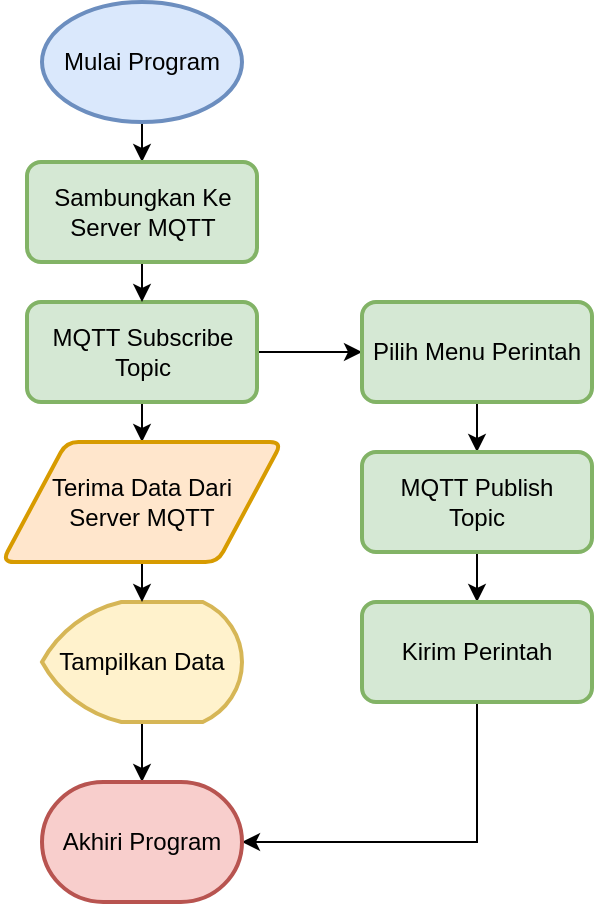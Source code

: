 <mxfile version="15.8.7" type="device" pages="4"><diagram id="TWqEMzFds-iT4Hi_yEQ2" name="Page-1"><mxGraphModel dx="868" dy="545" grid="1" gridSize="10" guides="1" tooltips="1" connect="1" arrows="1" fold="1" page="1" pageScale="1" pageWidth="690" pageHeight="980" math="0" shadow="0"><root><mxCell id="0"/><mxCell id="1" parent="0"/><mxCell id="cREy3izSNZQD__JJpSD7-2" style="edgeStyle=orthogonalEdgeStyle;rounded=0;orthogonalLoop=1;jettySize=auto;html=1;exitX=0.5;exitY=1;exitDx=0;exitDy=0;exitPerimeter=0;entryX=0.5;entryY=0;entryDx=0;entryDy=0;" edge="1" parent="1" source="UKtDQlAcoKeoVAVF0U-O-1" target="cREy3izSNZQD__JJpSD7-1"><mxGeometry relative="1" as="geometry"/></mxCell><mxCell id="UKtDQlAcoKeoVAVF0U-O-1" value="Mulai Program" style="strokeWidth=2;html=1;shape=mxgraph.flowchart.start_1;whiteSpace=wrap;fillColor=#dae8fc;strokeColor=#6c8ebf;" vertex="1" parent="1"><mxGeometry x="110" y="10" width="100" height="60" as="geometry"/></mxCell><mxCell id="UKtDQlAcoKeoVAVF0U-O-9" style="edgeStyle=orthogonalEdgeStyle;rounded=0;orthogonalLoop=1;jettySize=auto;html=1;exitX=0.5;exitY=1;exitDx=0;exitDy=0;entryX=0.5;entryY=0;entryDx=0;entryDy=0;" edge="1" parent="1" source="UKtDQlAcoKeoVAVF0U-O-2" target="UKtDQlAcoKeoVAVF0U-O-8"><mxGeometry relative="1" as="geometry"/></mxCell><mxCell id="UKtDQlAcoKeoVAVF0U-O-12" style="edgeStyle=orthogonalEdgeStyle;rounded=0;orthogonalLoop=1;jettySize=auto;html=1;exitX=1;exitY=0.5;exitDx=0;exitDy=0;entryX=0;entryY=0.5;entryDx=0;entryDy=0;" edge="1" parent="1" source="UKtDQlAcoKeoVAVF0U-O-2" target="UKtDQlAcoKeoVAVF0U-O-11"><mxGeometry relative="1" as="geometry"/></mxCell><mxCell id="UKtDQlAcoKeoVAVF0U-O-2" value="MQTT Subscribe Topic" style="rounded=1;whiteSpace=wrap;html=1;absoluteArcSize=1;arcSize=14;strokeWidth=2;fillColor=#d5e8d4;strokeColor=#82b366;" vertex="1" parent="1"><mxGeometry x="102.5" y="160" width="115" height="50" as="geometry"/></mxCell><mxCell id="UKtDQlAcoKeoVAVF0U-O-19" style="edgeStyle=orthogonalEdgeStyle;rounded=0;orthogonalLoop=1;jettySize=auto;html=1;exitX=0.5;exitY=1;exitDx=0;exitDy=0;exitPerimeter=0;entryX=0.5;entryY=0;entryDx=0;entryDy=0;entryPerimeter=0;" edge="1" parent="1" source="UKtDQlAcoKeoVAVF0U-O-4" target="UKtDQlAcoKeoVAVF0U-O-18"><mxGeometry relative="1" as="geometry"/></mxCell><mxCell id="UKtDQlAcoKeoVAVF0U-O-4" value="Tampilkan Data" style="strokeWidth=2;html=1;shape=mxgraph.flowchart.display;whiteSpace=wrap;fillColor=#fff2cc;strokeColor=#d6b656;" vertex="1" parent="1"><mxGeometry x="110" y="310" width="100" height="60" as="geometry"/></mxCell><mxCell id="UKtDQlAcoKeoVAVF0U-O-10" style="edgeStyle=orthogonalEdgeStyle;rounded=0;orthogonalLoop=1;jettySize=auto;html=1;exitX=0.5;exitY=1;exitDx=0;exitDy=0;entryX=0.5;entryY=0;entryDx=0;entryDy=0;entryPerimeter=0;" edge="1" parent="1" source="UKtDQlAcoKeoVAVF0U-O-8" target="UKtDQlAcoKeoVAVF0U-O-4"><mxGeometry relative="1" as="geometry"/></mxCell><mxCell id="UKtDQlAcoKeoVAVF0U-O-8" value="&lt;span&gt;Terima Data Dari&lt;br&gt;Server MQTT&lt;/span&gt;" style="shape=parallelogram;html=1;strokeWidth=2;perimeter=parallelogramPerimeter;whiteSpace=wrap;rounded=1;arcSize=12;size=0.23;fillColor=#ffe6cc;strokeColor=#d79b00;" vertex="1" parent="1"><mxGeometry x="90" y="230" width="140" height="60" as="geometry"/></mxCell><mxCell id="UKtDQlAcoKeoVAVF0U-O-14" style="edgeStyle=orthogonalEdgeStyle;rounded=0;orthogonalLoop=1;jettySize=auto;html=1;exitX=0.5;exitY=1;exitDx=0;exitDy=0;entryX=0.5;entryY=0;entryDx=0;entryDy=0;" edge="1" parent="1" source="UKtDQlAcoKeoVAVF0U-O-11" target="UKtDQlAcoKeoVAVF0U-O-13"><mxGeometry relative="1" as="geometry"/></mxCell><mxCell id="UKtDQlAcoKeoVAVF0U-O-11" value="Pilih Menu Perintah" style="rounded=1;whiteSpace=wrap;html=1;absoluteArcSize=1;arcSize=14;strokeWidth=2;fillColor=#d5e8d4;strokeColor=#82b366;" vertex="1" parent="1"><mxGeometry x="270" y="160" width="115" height="50" as="geometry"/></mxCell><mxCell id="UKtDQlAcoKeoVAVF0U-O-16" style="edgeStyle=orthogonalEdgeStyle;rounded=0;orthogonalLoop=1;jettySize=auto;html=1;exitX=0.5;exitY=1;exitDx=0;exitDy=0;entryX=0.5;entryY=0;entryDx=0;entryDy=0;" edge="1" parent="1" source="UKtDQlAcoKeoVAVF0U-O-13" target="UKtDQlAcoKeoVAVF0U-O-15"><mxGeometry relative="1" as="geometry"/></mxCell><mxCell id="UKtDQlAcoKeoVAVF0U-O-13" value="MQTT Publish&lt;br&gt;Topic" style="rounded=1;whiteSpace=wrap;html=1;absoluteArcSize=1;arcSize=14;strokeWidth=2;fillColor=#d5e8d4;strokeColor=#82b366;" vertex="1" parent="1"><mxGeometry x="270" y="235" width="115" height="50" as="geometry"/></mxCell><mxCell id="UKtDQlAcoKeoVAVF0U-O-20" style="edgeStyle=orthogonalEdgeStyle;rounded=0;orthogonalLoop=1;jettySize=auto;html=1;exitX=0.5;exitY=1;exitDx=0;exitDy=0;entryX=1;entryY=0.5;entryDx=0;entryDy=0;entryPerimeter=0;" edge="1" parent="1" source="UKtDQlAcoKeoVAVF0U-O-15" target="UKtDQlAcoKeoVAVF0U-O-18"><mxGeometry relative="1" as="geometry"/></mxCell><mxCell id="UKtDQlAcoKeoVAVF0U-O-15" value="Kirim Perintah" style="rounded=1;whiteSpace=wrap;html=1;absoluteArcSize=1;arcSize=14;strokeWidth=2;fillColor=#d5e8d4;strokeColor=#82b366;" vertex="1" parent="1"><mxGeometry x="270" y="310" width="115" height="50" as="geometry"/></mxCell><mxCell id="UKtDQlAcoKeoVAVF0U-O-18" value="Akhiri Program" style="strokeWidth=2;html=1;shape=mxgraph.flowchart.terminator;whiteSpace=wrap;fillColor=#f8cecc;strokeColor=#b85450;" vertex="1" parent="1"><mxGeometry x="110" y="400" width="100" height="60" as="geometry"/></mxCell><mxCell id="cREy3izSNZQD__JJpSD7-3" style="edgeStyle=orthogonalEdgeStyle;rounded=0;orthogonalLoop=1;jettySize=auto;html=1;exitX=0.5;exitY=1;exitDx=0;exitDy=0;entryX=0.5;entryY=0;entryDx=0;entryDy=0;" edge="1" parent="1" source="cREy3izSNZQD__JJpSD7-1" target="UKtDQlAcoKeoVAVF0U-O-2"><mxGeometry relative="1" as="geometry"/></mxCell><mxCell id="cREy3izSNZQD__JJpSD7-1" value="Sambungkan Ke Server MQTT" style="rounded=1;whiteSpace=wrap;html=1;absoluteArcSize=1;arcSize=14;strokeWidth=2;fillColor=#d5e8d4;strokeColor=#82b366;" vertex="1" parent="1"><mxGeometry x="102.5" y="90" width="115" height="50" as="geometry"/></mxCell></root></mxGraphModel></diagram><diagram id="6Ae1gX9vOl-bkU7vxayT" name="Page-2"><mxGraphModel dx="868" dy="545" grid="1" gridSize="10" guides="1" tooltips="1" connect="1" arrows="1" fold="1" page="1" pageScale="1" pageWidth="690" pageHeight="980" math="0" shadow="0"><root><mxCell id="c02hPPgRUsc15XdWNtRR-0"/><mxCell id="c02hPPgRUsc15XdWNtRR-1" parent="c02hPPgRUsc15XdWNtRR-0"/><mxCell id="c02hPPgRUsc15XdWNtRR-4" style="edgeStyle=orthogonalEdgeStyle;rounded=0;orthogonalLoop=1;jettySize=auto;html=1;exitX=0.5;exitY=1;exitDx=0;exitDy=0;exitPerimeter=0;entryX=0.5;entryY=0;entryDx=0;entryDy=0;" edge="1" parent="c02hPPgRUsc15XdWNtRR-1" source="c02hPPgRUsc15XdWNtRR-2" target="c02hPPgRUsc15XdWNtRR-3"><mxGeometry relative="1" as="geometry"/></mxCell><mxCell id="c02hPPgRUsc15XdWNtRR-2" value="Mulai Program" style="strokeWidth=2;html=1;shape=mxgraph.flowchart.start_1;whiteSpace=wrap;fillColor=#dae8fc;strokeColor=#6c8ebf;" vertex="1" parent="c02hPPgRUsc15XdWNtRR-1"><mxGeometry x="150" y="120" width="100" height="60" as="geometry"/></mxCell><mxCell id="yNGK7KoOMmx4L4_sJztx-1" style="edgeStyle=orthogonalEdgeStyle;rounded=0;orthogonalLoop=1;jettySize=auto;html=1;exitX=1;exitY=0.5;exitDx=0;exitDy=0;entryX=0;entryY=0.5;entryDx=0;entryDy=0;" edge="1" parent="c02hPPgRUsc15XdWNtRR-1" source="c02hPPgRUsc15XdWNtRR-3" target="yNGK7KoOMmx4L4_sJztx-0"><mxGeometry relative="1" as="geometry"/></mxCell><mxCell id="ylqkSmrXqh8DyIps21BK-4" style="edgeStyle=orthogonalEdgeStyle;rounded=0;orthogonalLoop=1;jettySize=auto;html=1;exitX=0.5;exitY=1;exitDx=0;exitDy=0;entryX=0.5;entryY=0;entryDx=0;entryDy=0;" edge="1" parent="c02hPPgRUsc15XdWNtRR-1" source="c02hPPgRUsc15XdWNtRR-3" target="ylqkSmrXqh8DyIps21BK-3"><mxGeometry relative="1" as="geometry"/></mxCell><mxCell id="c02hPPgRUsc15XdWNtRR-3" value="Inisiasi Modul Wireless dan Koneksi ke Jaringan WiFi" style="rounded=1;whiteSpace=wrap;html=1;absoluteArcSize=1;arcSize=14;strokeWidth=2;fillColor=#d5e8d4;strokeColor=#82b366;" vertex="1" parent="c02hPPgRUsc15XdWNtRR-1"><mxGeometry x="150" y="200" width="100" height="100" as="geometry"/></mxCell><mxCell id="ylqkSmrXqh8DyIps21BK-2" style="edgeStyle=orthogonalEdgeStyle;rounded=0;orthogonalLoop=1;jettySize=auto;html=1;exitX=0.5;exitY=1;exitDx=0;exitDy=0;entryX=0.5;entryY=0;entryDx=0;entryDy=0;" edge="1" parent="c02hPPgRUsc15XdWNtRR-1" source="Q7DmCaJLxITfaUUnOO61-0" target="ylqkSmrXqh8DyIps21BK-0"><mxGeometry relative="1" as="geometry"/></mxCell><mxCell id="Q7DmCaJLxITfaUUnOO61-0" value="Terima Data&lt;br&gt;Dari Sistem&lt;br&gt;Sensor" style="shape=parallelogram;html=1;strokeWidth=2;perimeter=parallelogramPerimeter;whiteSpace=wrap;rounded=1;arcSize=12;size=0.23;fillColor=#ffe6cc;strokeColor=#d79b00;" vertex="1" parent="c02hPPgRUsc15XdWNtRR-1"><mxGeometry x="315" y="300" width="125" height="60" as="geometry"/></mxCell><mxCell id="yNGK7KoOMmx4L4_sJztx-2" style="edgeStyle=orthogonalEdgeStyle;rounded=0;orthogonalLoop=1;jettySize=auto;html=1;exitX=0.5;exitY=1;exitDx=0;exitDy=0;entryX=0.5;entryY=0;entryDx=0;entryDy=0;" edge="1" parent="c02hPPgRUsc15XdWNtRR-1" source="yNGK7KoOMmx4L4_sJztx-0" target="Q7DmCaJLxITfaUUnOO61-0"><mxGeometry relative="1" as="geometry"/></mxCell><mxCell id="yNGK7KoOMmx4L4_sJztx-0" value="Sambungkan Ke Server MQTT" style="rounded=1;whiteSpace=wrap;html=1;absoluteArcSize=1;arcSize=14;strokeWidth=2;fillColor=#d5e8d4;strokeColor=#82b366;" vertex="1" parent="c02hPPgRUsc15XdWNtRR-1"><mxGeometry x="320" y="225" width="115" height="50" as="geometry"/></mxCell><mxCell id="ylqkSmrXqh8DyIps21BK-12" style="edgeStyle=orthogonalEdgeStyle;rounded=0;orthogonalLoop=1;jettySize=auto;html=1;exitX=0.5;exitY=1;exitDx=0;exitDy=0;entryX=1;entryY=0.5;entryDx=0;entryDy=0;entryPerimeter=0;" edge="1" parent="c02hPPgRUsc15XdWNtRR-1" source="5KOw2T_5d3hGrK25jufm-0" target="ylqkSmrXqh8DyIps21BK-10"><mxGeometry relative="1" as="geometry"/></mxCell><mxCell id="5KOw2T_5d3hGrK25jufm-0" value="Kirim Data&lt;br&gt;Ke Server MQTT" style="rounded=1;whiteSpace=wrap;html=1;absoluteArcSize=1;arcSize=14;strokeWidth=2;fillColor=#d5e8d4;strokeColor=#82b366;" vertex="1" parent="c02hPPgRUsc15XdWNtRR-1"><mxGeometry x="320" y="450" width="115" height="50" as="geometry"/></mxCell><mxCell id="ylqkSmrXqh8DyIps21BK-1" value="" style="edgeStyle=orthogonalEdgeStyle;rounded=0;orthogonalLoop=1;jettySize=auto;html=1;" edge="1" parent="c02hPPgRUsc15XdWNtRR-1" source="ylqkSmrXqh8DyIps21BK-0" target="5KOw2T_5d3hGrK25jufm-0"><mxGeometry relative="1" as="geometry"/></mxCell><mxCell id="ylqkSmrXqh8DyIps21BK-0" value="MQTT Publish&lt;br&gt;Topic" style="rounded=1;whiteSpace=wrap;html=1;absoluteArcSize=1;arcSize=14;strokeWidth=2;fillColor=#d5e8d4;strokeColor=#82b366;" vertex="1" parent="c02hPPgRUsc15XdWNtRR-1"><mxGeometry x="320" y="380" width="115" height="50" as="geometry"/></mxCell><mxCell id="ylqkSmrXqh8DyIps21BK-7" style="edgeStyle=orthogonalEdgeStyle;rounded=0;orthogonalLoop=1;jettySize=auto;html=1;exitX=0.5;exitY=1;exitDx=0;exitDy=0;entryX=0.5;entryY=0;entryDx=0;entryDy=0;" edge="1" parent="c02hPPgRUsc15XdWNtRR-1" source="ylqkSmrXqh8DyIps21BK-3" target="ylqkSmrXqh8DyIps21BK-6"><mxGeometry relative="1" as="geometry"/></mxCell><mxCell id="ylqkSmrXqh8DyIps21BK-3" value="MQTT Subscribe&lt;br&gt;Topic" style="rounded=1;whiteSpace=wrap;html=1;absoluteArcSize=1;arcSize=14;strokeWidth=2;fillColor=#d5e8d4;strokeColor=#82b366;" vertex="1" parent="c02hPPgRUsc15XdWNtRR-1"><mxGeometry x="142.5" y="320" width="115" height="50" as="geometry"/></mxCell><mxCell id="ylqkSmrXqh8DyIps21BK-9" style="edgeStyle=orthogonalEdgeStyle;rounded=0;orthogonalLoop=1;jettySize=auto;html=1;exitX=0.5;exitY=1;exitDx=0;exitDy=0;entryX=0.5;entryY=0;entryDx=0;entryDy=0;" edge="1" parent="c02hPPgRUsc15XdWNtRR-1" source="ylqkSmrXqh8DyIps21BK-6" target="ylqkSmrXqh8DyIps21BK-8"><mxGeometry relative="1" as="geometry"/></mxCell><mxCell id="ylqkSmrXqh8DyIps21BK-6" value="Terima Data&lt;br&gt;Berisi Perintah&lt;br&gt;Dari User" style="shape=parallelogram;html=1;strokeWidth=2;perimeter=parallelogramPerimeter;whiteSpace=wrap;rounded=1;arcSize=12;size=0.23;fillColor=#ffe6cc;strokeColor=#d79b00;" vertex="1" parent="c02hPPgRUsc15XdWNtRR-1"><mxGeometry x="137.5" y="390" width="125" height="60" as="geometry"/></mxCell><mxCell id="ylqkSmrXqh8DyIps21BK-11" style="edgeStyle=orthogonalEdgeStyle;rounded=0;orthogonalLoop=1;jettySize=auto;html=1;exitX=0.5;exitY=1;exitDx=0;exitDy=0;entryX=0.5;entryY=0;entryDx=0;entryDy=0;entryPerimeter=0;" edge="1" parent="c02hPPgRUsc15XdWNtRR-1" source="ylqkSmrXqh8DyIps21BK-8" target="ylqkSmrXqh8DyIps21BK-10"><mxGeometry relative="1" as="geometry"/></mxCell><mxCell id="ylqkSmrXqh8DyIps21BK-8" value="Kirimkan Perintah&lt;br&gt;Ke Sistem Sensor" style="rounded=1;whiteSpace=wrap;html=1;absoluteArcSize=1;arcSize=14;strokeWidth=2;fillColor=#d5e8d4;strokeColor=#82b366;" vertex="1" parent="c02hPPgRUsc15XdWNtRR-1"><mxGeometry x="142.5" y="470" width="115" height="50" as="geometry"/></mxCell><mxCell id="ylqkSmrXqh8DyIps21BK-10" value="Akhiri Program" style="strokeWidth=2;html=1;shape=mxgraph.flowchart.terminator;whiteSpace=wrap;fillColor=#f8cecc;strokeColor=#b85450;" vertex="1" parent="c02hPPgRUsc15XdWNtRR-1"><mxGeometry x="150" y="540" width="100" height="60" as="geometry"/></mxCell></root></mxGraphModel></diagram><diagram id="pwxCmqzCt8yQ3jiAVpJO" name="Page-3"><mxGraphModel dx="868" dy="545" grid="1" gridSize="10" guides="1" tooltips="1" connect="1" arrows="1" fold="1" page="1" pageScale="1" pageWidth="690" pageHeight="980" math="0" shadow="0"><root><mxCell id="sDXGV89Tas6T4a8D-UP0-0"/><mxCell id="sDXGV89Tas6T4a8D-UP0-1" parent="sDXGV89Tas6T4a8D-UP0-0"/><mxCell id="sDXGV89Tas6T4a8D-UP0-4" style="edgeStyle=orthogonalEdgeStyle;rounded=0;orthogonalLoop=1;jettySize=auto;html=1;exitX=0.5;exitY=1;exitDx=0;exitDy=0;exitPerimeter=0;entryX=0.5;entryY=0;entryDx=0;entryDy=0;" edge="1" parent="sDXGV89Tas6T4a8D-UP0-1" source="sDXGV89Tas6T4a8D-UP0-2" target="sDXGV89Tas6T4a8D-UP0-3"><mxGeometry relative="1" as="geometry"/></mxCell><mxCell id="sDXGV89Tas6T4a8D-UP0-2" value="Mulai Program" style="strokeWidth=2;html=1;shape=mxgraph.flowchart.start_1;whiteSpace=wrap;fillColor=#dae8fc;strokeColor=#6c8ebf;" vertex="1" parent="sDXGV89Tas6T4a8D-UP0-1"><mxGeometry x="70" y="80" width="100" height="60" as="geometry"/></mxCell><mxCell id="sDXGV89Tas6T4a8D-UP0-6" style="edgeStyle=orthogonalEdgeStyle;rounded=0;orthogonalLoop=1;jettySize=auto;html=1;exitX=0.5;exitY=1;exitDx=0;exitDy=0;entryX=0.5;entryY=0;entryDx=0;entryDy=0;" edge="1" parent="sDXGV89Tas6T4a8D-UP0-1" source="sDXGV89Tas6T4a8D-UP0-3" target="sDXGV89Tas6T4a8D-UP0-5"><mxGeometry relative="1" as="geometry"/></mxCell><mxCell id="sDXGV89Tas6T4a8D-UP0-14" style="edgeStyle=orthogonalEdgeStyle;rounded=0;orthogonalLoop=1;jettySize=auto;html=1;exitX=1;exitY=0.5;exitDx=0;exitDy=0;" edge="1" parent="sDXGV89Tas6T4a8D-UP0-1" source="sDXGV89Tas6T4a8D-UP0-3" target="sDXGV89Tas6T4a8D-UP0-13"><mxGeometry relative="1" as="geometry"/></mxCell><mxCell id="sDXGV89Tas6T4a8D-UP0-3" value="Inisiasi Pin Digital dan Modul Wireless" style="rounded=1;whiteSpace=wrap;html=1;absoluteArcSize=1;arcSize=14;strokeWidth=2;fillColor=#d5e8d4;strokeColor=#82b366;" vertex="1" parent="sDXGV89Tas6T4a8D-UP0-1"><mxGeometry x="55" y="160" width="130" height="60" as="geometry"/></mxCell><mxCell id="sDXGV89Tas6T4a8D-UP0-8" style="edgeStyle=orthogonalEdgeStyle;rounded=0;orthogonalLoop=1;jettySize=auto;html=1;exitX=0.5;exitY=1;exitDx=0;exitDy=0;entryX=0.5;entryY=0;entryDx=0;entryDy=0;" edge="1" parent="sDXGV89Tas6T4a8D-UP0-1" source="sDXGV89Tas6T4a8D-UP0-5" target="sDXGV89Tas6T4a8D-UP0-7"><mxGeometry relative="1" as="geometry"/></mxCell><mxCell id="sDXGV89Tas6T4a8D-UP0-5" value="Baca Data&lt;br&gt;Dari Sensor" style="shape=parallelogram;html=1;strokeWidth=2;perimeter=parallelogramPerimeter;whiteSpace=wrap;rounded=1;arcSize=12;size=0.23;fillColor=#ffe6cc;strokeColor=#d79b00;" vertex="1" parent="sDXGV89Tas6T4a8D-UP0-1"><mxGeometry x="70" y="240" width="100" height="60" as="geometry"/></mxCell><mxCell id="sDXGV89Tas6T4a8D-UP0-12" style="edgeStyle=orthogonalEdgeStyle;rounded=0;orthogonalLoop=1;jettySize=auto;html=1;exitX=0.5;exitY=1;exitDx=0;exitDy=0;entryX=0.5;entryY=0;entryDx=0;entryDy=0;entryPerimeter=0;" edge="1" parent="sDXGV89Tas6T4a8D-UP0-1" source="sDXGV89Tas6T4a8D-UP0-7" target="sDXGV89Tas6T4a8D-UP0-11"><mxGeometry relative="1" as="geometry"/></mxCell><mxCell id="sDXGV89Tas6T4a8D-UP0-7" value="Kirim Data ke NodeMCU" style="rounded=1;whiteSpace=wrap;html=1;absoluteArcSize=1;arcSize=14;strokeWidth=2;fillColor=#d5e8d4;strokeColor=#82b366;" vertex="1" parent="sDXGV89Tas6T4a8D-UP0-1"><mxGeometry x="55" y="320" width="130" height="60" as="geometry"/></mxCell><mxCell id="sDXGV89Tas6T4a8D-UP0-11" value="Akhiri Program" style="strokeWidth=2;html=1;shape=mxgraph.flowchart.terminator;whiteSpace=wrap;fillColor=#f8cecc;strokeColor=#b85450;" vertex="1" parent="sDXGV89Tas6T4a8D-UP0-1"><mxGeometry x="70" y="400" width="100" height="60" as="geometry"/></mxCell><mxCell id="sDXGV89Tas6T4a8D-UP0-18" style="edgeStyle=orthogonalEdgeStyle;rounded=0;orthogonalLoop=1;jettySize=auto;html=1;exitX=0.5;exitY=1;exitDx=0;exitDy=0;entryX=0.5;entryY=0;entryDx=0;entryDy=0;" edge="1" parent="sDXGV89Tas6T4a8D-UP0-1" source="sDXGV89Tas6T4a8D-UP0-13" target="sDXGV89Tas6T4a8D-UP0-17"><mxGeometry relative="1" as="geometry"/></mxCell><mxCell id="sDXGV89Tas6T4a8D-UP0-13" value="Terima&lt;br&gt;Perintah Dari NodeMCU" style="shape=parallelogram;html=1;strokeWidth=2;perimeter=parallelogramPerimeter;whiteSpace=wrap;rounded=1;arcSize=12;size=0.23;fillColor=#ffe6cc;strokeColor=#d79b00;" vertex="1" parent="sDXGV89Tas6T4a8D-UP0-1"><mxGeometry x="240" y="160" width="100" height="60" as="geometry"/></mxCell><mxCell id="sDXGV89Tas6T4a8D-UP0-19" style="edgeStyle=orthogonalEdgeStyle;rounded=0;orthogonalLoop=1;jettySize=auto;html=1;exitX=0.5;exitY=1;exitDx=0;exitDy=0;entryX=1;entryY=0.5;entryDx=0;entryDy=0;entryPerimeter=0;" edge="1" parent="sDXGV89Tas6T4a8D-UP0-1" source="sDXGV89Tas6T4a8D-UP0-17" target="sDXGV89Tas6T4a8D-UP0-11"><mxGeometry relative="1" as="geometry"/></mxCell><mxCell id="sDXGV89Tas6T4a8D-UP0-17" value="Jalankan Perintah" style="shape=process;whiteSpace=wrap;html=1;backgroundOutline=1;fillColor=#e1d5e7;strokeColor=#9673a6;strokeWidth=2;" vertex="1" parent="sDXGV89Tas6T4a8D-UP0-1"><mxGeometry x="230" y="280" width="120" height="60" as="geometry"/></mxCell></root></mxGraphModel></diagram><diagram id="J3KHjCUd7pAu7x--BfDS" name="Page-4"><mxGraphModel dx="868" dy="545" grid="1" gridSize="10" guides="1" tooltips="1" connect="1" arrows="1" fold="1" page="1" pageScale="1" pageWidth="690" pageHeight="980" math="0" shadow="0"><root><mxCell id="iWBFfPXYjC3295f-MuSU-0"/><mxCell id="iWBFfPXYjC3295f-MuSU-1" parent="iWBFfPXYjC3295f-MuSU-0"/><mxCell id="iWBFfPXYjC3295f-MuSU-7" style="edgeStyle=orthogonalEdgeStyle;rounded=0;orthogonalLoop=1;jettySize=auto;html=1;exitX=0.5;exitY=1;exitDx=0;exitDy=0;exitPerimeter=0;entryX=0.5;entryY=0;entryDx=0;entryDy=0;entryPerimeter=0;" edge="1" parent="iWBFfPXYjC3295f-MuSU-1" source="iWBFfPXYjC3295f-MuSU-2" target="iWBFfPXYjC3295f-MuSU-3"><mxGeometry relative="1" as="geometry"/></mxCell><mxCell id="iWBFfPXYjC3295f-MuSU-2" value="Mulai Fungsi Perintah" style="strokeWidth=2;html=1;shape=mxgraph.flowchart.start_1;whiteSpace=wrap;fillColor=#dae8fc;strokeColor=#6c8ebf;" vertex="1" parent="iWBFfPXYjC3295f-MuSU-1"><mxGeometry x="70" y="160" width="100" height="60" as="geometry"/></mxCell><mxCell id="iWBFfPXYjC3295f-MuSU-8" value="Tidak" style="edgeStyle=orthogonalEdgeStyle;rounded=0;orthogonalLoop=1;jettySize=auto;html=1;exitX=0.5;exitY=1;exitDx=0;exitDy=0;exitPerimeter=0;entryX=0.5;entryY=0;entryDx=0;entryDy=0;entryPerimeter=0;" edge="1" parent="iWBFfPXYjC3295f-MuSU-1" source="iWBFfPXYjC3295f-MuSU-3" target="iWBFfPXYjC3295f-MuSU-4"><mxGeometry y="20" relative="1" as="geometry"><mxPoint as="offset"/></mxGeometry></mxCell><mxCell id="iWBFfPXYjC3295f-MuSU-15" value="Ya" style="edgeStyle=orthogonalEdgeStyle;rounded=0;orthogonalLoop=1;jettySize=auto;html=1;exitX=1;exitY=0.5;exitDx=0;exitDy=0;exitPerimeter=0;entryX=0;entryY=0.5;entryDx=0;entryDy=0;" edge="1" parent="iWBFfPXYjC3295f-MuSU-1" source="iWBFfPXYjC3295f-MuSU-3" target="iWBFfPXYjC3295f-MuSU-11"><mxGeometry x="-0.5" y="-10" relative="1" as="geometry"><mxPoint as="offset"/></mxGeometry></mxCell><mxCell id="iWBFfPXYjC3295f-MuSU-3" value="Perintah&lt;br&gt;=&lt;br&gt;1.0" style="strokeWidth=2;html=1;shape=mxgraph.flowchart.decision;whiteSpace=wrap;fillColor=#f5f5f5;fontColor=#333333;strokeColor=#666666;" vertex="1" parent="iWBFfPXYjC3295f-MuSU-1"><mxGeometry x="80" y="240" width="80" height="80" as="geometry"/></mxCell><mxCell id="iWBFfPXYjC3295f-MuSU-9" value="Tidak" style="edgeStyle=orthogonalEdgeStyle;rounded=0;orthogonalLoop=1;jettySize=auto;html=1;exitX=0.5;exitY=1;exitDx=0;exitDy=0;exitPerimeter=0;entryX=0.5;entryY=0;entryDx=0;entryDy=0;entryPerimeter=0;" edge="1" parent="iWBFfPXYjC3295f-MuSU-1" source="iWBFfPXYjC3295f-MuSU-4" target="iWBFfPXYjC3295f-MuSU-5"><mxGeometry y="20" relative="1" as="geometry"><mxPoint as="offset"/></mxGeometry></mxCell><mxCell id="iWBFfPXYjC3295f-MuSU-16" value="Ya" style="edgeStyle=orthogonalEdgeStyle;rounded=0;orthogonalLoop=1;jettySize=auto;html=1;exitX=1;exitY=0.5;exitDx=0;exitDy=0;exitPerimeter=0;entryX=0;entryY=0.5;entryDx=0;entryDy=0;" edge="1" parent="iWBFfPXYjC3295f-MuSU-1" source="iWBFfPXYjC3295f-MuSU-4" target="iWBFfPXYjC3295f-MuSU-12"><mxGeometry x="-0.5" y="-10" relative="1" as="geometry"><mxPoint as="offset"/></mxGeometry></mxCell><mxCell id="iWBFfPXYjC3295f-MuSU-4" value="Perintah&lt;br&gt;=&lt;br&gt;1.1" style="strokeWidth=2;html=1;shape=mxgraph.flowchart.decision;whiteSpace=wrap;fillColor=#f5f5f5;fontColor=#333333;strokeColor=#666666;" vertex="1" parent="iWBFfPXYjC3295f-MuSU-1"><mxGeometry x="80" y="340" width="80" height="80" as="geometry"/></mxCell><mxCell id="iWBFfPXYjC3295f-MuSU-10" value="Tidak" style="edgeStyle=orthogonalEdgeStyle;rounded=0;orthogonalLoop=1;jettySize=auto;html=1;exitX=0.5;exitY=1;exitDx=0;exitDy=0;exitPerimeter=0;entryX=0.5;entryY=0;entryDx=0;entryDy=0;entryPerimeter=0;" edge="1" parent="iWBFfPXYjC3295f-MuSU-1" source="iWBFfPXYjC3295f-MuSU-5" target="iWBFfPXYjC3295f-MuSU-6"><mxGeometry y="20" relative="1" as="geometry"><mxPoint as="offset"/></mxGeometry></mxCell><mxCell id="iWBFfPXYjC3295f-MuSU-17" value="Ya" style="edgeStyle=orthogonalEdgeStyle;rounded=0;orthogonalLoop=1;jettySize=auto;html=1;exitX=1;exitY=0.5;exitDx=0;exitDy=0;exitPerimeter=0;entryX=0;entryY=0.5;entryDx=0;entryDy=0;" edge="1" parent="iWBFfPXYjC3295f-MuSU-1" source="iWBFfPXYjC3295f-MuSU-5" target="iWBFfPXYjC3295f-MuSU-13"><mxGeometry x="-0.5" y="-10" relative="1" as="geometry"><mxPoint as="offset"/></mxGeometry></mxCell><mxCell id="iWBFfPXYjC3295f-MuSU-5" value="Perintah&lt;br&gt;=&lt;br&gt;2.0" style="strokeWidth=2;html=1;shape=mxgraph.flowchart.decision;whiteSpace=wrap;fillColor=#f5f5f5;fontColor=#333333;strokeColor=#666666;" vertex="1" parent="iWBFfPXYjC3295f-MuSU-1"><mxGeometry x="80" y="440" width="80" height="80" as="geometry"/></mxCell><mxCell id="iWBFfPXYjC3295f-MuSU-18" value="Ya" style="edgeStyle=orthogonalEdgeStyle;rounded=0;orthogonalLoop=1;jettySize=auto;html=1;exitX=1;exitY=0.5;exitDx=0;exitDy=0;exitPerimeter=0;entryX=0;entryY=0.5;entryDx=0;entryDy=0;" edge="1" parent="iWBFfPXYjC3295f-MuSU-1" source="iWBFfPXYjC3295f-MuSU-6" target="iWBFfPXYjC3295f-MuSU-14"><mxGeometry x="-0.5" y="-10" relative="1" as="geometry"><mxPoint as="offset"/></mxGeometry></mxCell><mxCell id="iWBFfPXYjC3295f-MuSU-20" value="Tidak" style="edgeStyle=orthogonalEdgeStyle;rounded=0;orthogonalLoop=1;jettySize=auto;html=1;exitX=0.5;exitY=1;exitDx=0;exitDy=0;exitPerimeter=0;entryX=0.5;entryY=0;entryDx=0;entryDy=0;entryPerimeter=0;" edge="1" parent="iWBFfPXYjC3295f-MuSU-1" source="iWBFfPXYjC3295f-MuSU-6" target="iWBFfPXYjC3295f-MuSU-19"><mxGeometry y="20" relative="1" as="geometry"><mxPoint as="offset"/></mxGeometry></mxCell><mxCell id="iWBFfPXYjC3295f-MuSU-6" value="Perintah&lt;br&gt;=&lt;br&gt;2.1" style="strokeWidth=2;html=1;shape=mxgraph.flowchart.decision;whiteSpace=wrap;fillColor=#f5f5f5;fontColor=#333333;strokeColor=#666666;" vertex="1" parent="iWBFfPXYjC3295f-MuSU-1"><mxGeometry x="80" y="540" width="80" height="80" as="geometry"/></mxCell><mxCell id="iWBFfPXYjC3295f-MuSU-24" style="edgeStyle=orthogonalEdgeStyle;rounded=0;orthogonalLoop=1;jettySize=auto;html=1;exitX=1;exitY=0.5;exitDx=0;exitDy=0;entryX=1;entryY=0.5;entryDx=0;entryDy=0;entryPerimeter=0;" edge="1" parent="iWBFfPXYjC3295f-MuSU-1" source="iWBFfPXYjC3295f-MuSU-11" target="iWBFfPXYjC3295f-MuSU-19"><mxGeometry relative="1" as="geometry"/></mxCell><mxCell id="iWBFfPXYjC3295f-MuSU-11" value="Matikan Pompa" style="rounded=1;whiteSpace=wrap;html=1;absoluteArcSize=1;arcSize=14;strokeWidth=2;fillColor=#d5e8d4;strokeColor=#82b366;" vertex="1" parent="iWBFfPXYjC3295f-MuSU-1"><mxGeometry x="200" y="255" width="100" height="50" as="geometry"/></mxCell><mxCell id="iWBFfPXYjC3295f-MuSU-23" style="edgeStyle=orthogonalEdgeStyle;rounded=0;orthogonalLoop=1;jettySize=auto;html=1;exitX=1;exitY=0.5;exitDx=0;exitDy=0;entryX=1;entryY=0.5;entryDx=0;entryDy=0;entryPerimeter=0;" edge="1" parent="iWBFfPXYjC3295f-MuSU-1" source="iWBFfPXYjC3295f-MuSU-12" target="iWBFfPXYjC3295f-MuSU-19"><mxGeometry relative="1" as="geometry"/></mxCell><mxCell id="iWBFfPXYjC3295f-MuSU-12" value="Nyalakan&lt;span style=&quot;color: rgba(0 , 0 , 0 , 0) ; font-family: monospace ; font-size: 0px&quot;&gt;%3CmxGraphModel%3E%3Croot%3E%3CmxCell%20id%3D%220%22%2F%3E%3CmxCell%20id%3D%221%22%20parent%3D%220%22%2F%3E%3CmxCell%20id%3D%222%22%20value%3D%22Matikan%20Pompa%22%20style%3D%22rounded%3D1%3BwhiteSpace%3Dwrap%3Bhtml%3D1%3BabsoluteArcSize%3D1%3BarcSize%3D14%3BstrokeWidth%3D2%3BfillColor%3D%23d5e8d4%3BstrokeColor%3D%2382b366%3B%22%20vertex%3D%221%22%20parent%3D%221%22%3E%3CmxGeometry%20x%3D%22200%22%20y%3D%22255%22%20width%3D%22100%22%20height%3D%2250%22%20as%3D%22geometry%22%2F%3E%3C%2FmxCell%3E%3C%2Froot%3E%3C%2FmxGraphModel%3E&lt;/span&gt;&lt;br&gt;Pompa" style="rounded=1;whiteSpace=wrap;html=1;absoluteArcSize=1;arcSize=14;strokeWidth=2;fillColor=#d5e8d4;strokeColor=#82b366;" vertex="1" parent="iWBFfPXYjC3295f-MuSU-1"><mxGeometry x="200" y="355" width="100" height="50" as="geometry"/></mxCell><mxCell id="iWBFfPXYjC3295f-MuSU-22" style="edgeStyle=orthogonalEdgeStyle;rounded=0;orthogonalLoop=1;jettySize=auto;html=1;exitX=1;exitY=0.5;exitDx=0;exitDy=0;entryX=1;entryY=0.5;entryDx=0;entryDy=0;entryPerimeter=0;" edge="1" parent="iWBFfPXYjC3295f-MuSU-1" source="iWBFfPXYjC3295f-MuSU-13" target="iWBFfPXYjC3295f-MuSU-19"><mxGeometry relative="1" as="geometry"/></mxCell><mxCell id="iWBFfPXYjC3295f-MuSU-13" value="Matikan Pengaduk" style="rounded=1;whiteSpace=wrap;html=1;absoluteArcSize=1;arcSize=14;strokeWidth=2;fillColor=#d5e8d4;strokeColor=#82b366;" vertex="1" parent="iWBFfPXYjC3295f-MuSU-1"><mxGeometry x="200" y="455" width="100" height="50" as="geometry"/></mxCell><mxCell id="iWBFfPXYjC3295f-MuSU-21" style="edgeStyle=orthogonalEdgeStyle;rounded=0;orthogonalLoop=1;jettySize=auto;html=1;exitX=1;exitY=0.5;exitDx=0;exitDy=0;entryX=1;entryY=0.5;entryDx=0;entryDy=0;entryPerimeter=0;" edge="1" parent="iWBFfPXYjC3295f-MuSU-1" source="iWBFfPXYjC3295f-MuSU-14" target="iWBFfPXYjC3295f-MuSU-19"><mxGeometry relative="1" as="geometry"/></mxCell><mxCell id="iWBFfPXYjC3295f-MuSU-14" value="Nyalakan Pengaduk" style="rounded=1;whiteSpace=wrap;html=1;absoluteArcSize=1;arcSize=14;strokeWidth=2;fillColor=#d5e8d4;strokeColor=#82b366;" vertex="1" parent="iWBFfPXYjC3295f-MuSU-1"><mxGeometry x="200" y="555" width="100" height="50" as="geometry"/></mxCell><mxCell id="iWBFfPXYjC3295f-MuSU-19" value="Akhiri Fungsi" style="strokeWidth=2;html=1;shape=mxgraph.flowchart.terminator;whiteSpace=wrap;fillColor=#f8cecc;strokeColor=#b85450;" vertex="1" parent="iWBFfPXYjC3295f-MuSU-1"><mxGeometry x="70" y="640" width="100" height="60" as="geometry"/></mxCell></root></mxGraphModel></diagram></mxfile>